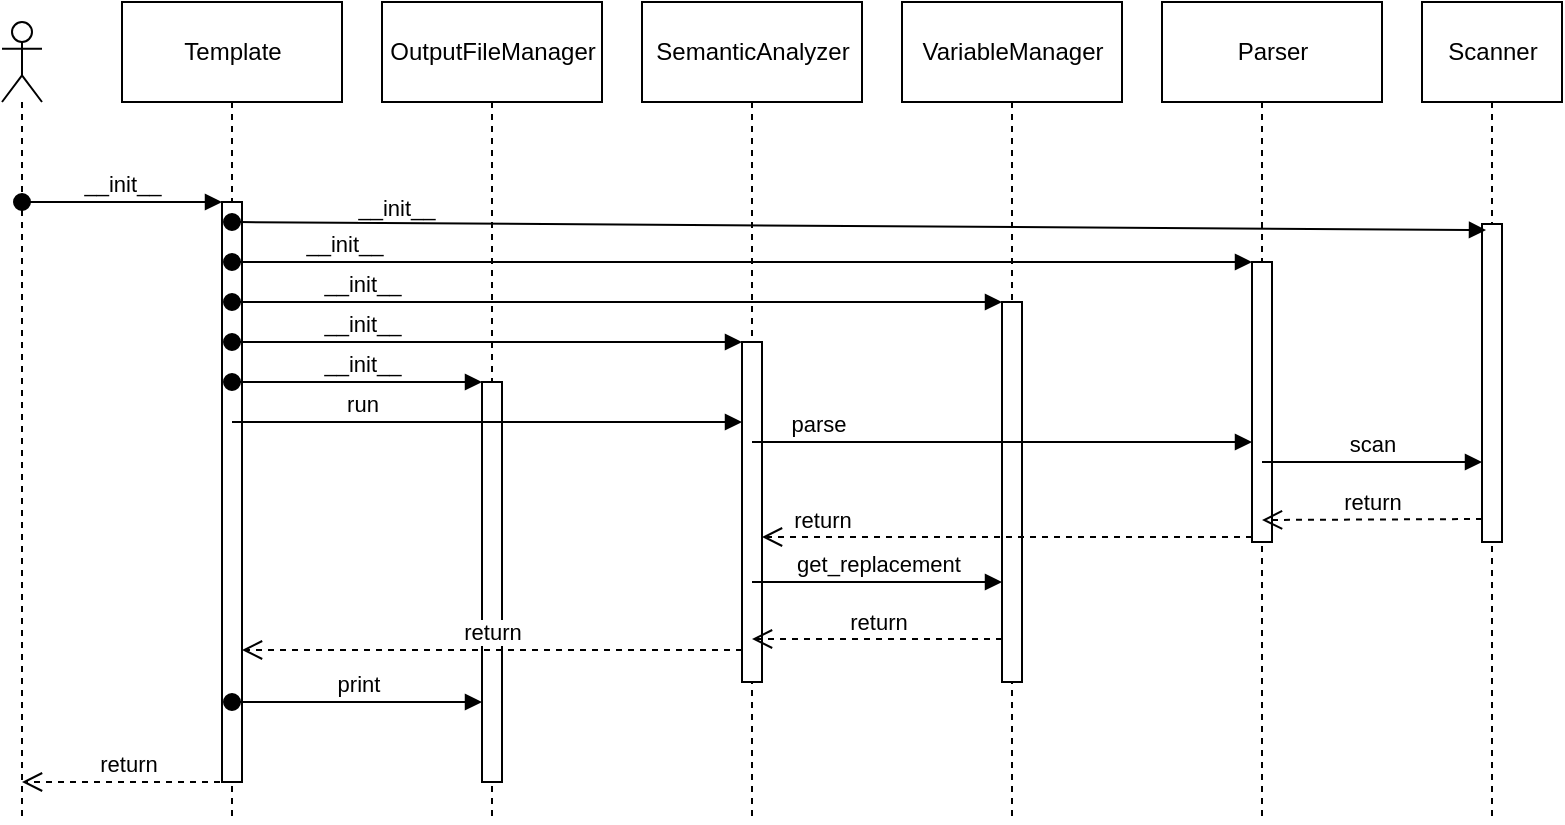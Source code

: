 <mxfile version="12.2.0" type="device" pages="1"><diagram id="tRnc9izodoMpelKNIOAD" name="Page-1"><mxGraphModel dx="788" dy="505" grid="1" gridSize="10" guides="1" tooltips="1" connect="1" arrows="1" fold="1" page="1" pageScale="1" pageWidth="850" pageHeight="1100" math="0" shadow="0"><root><mxCell id="qPFhYO03186LB94gvl0T-0"/><mxCell id="qPFhYO03186LB94gvl0T-1" parent="qPFhYO03186LB94gvl0T-0"/><mxCell id="qPFhYO03186LB94gvl0T-20" value="" style="shape=umlLifeline;participant=umlEntity;perimeter=lifelinePerimeter;whiteSpace=wrap;html=1;container=1;collapsible=0;recursiveResize=0;verticalAlign=top;spacingTop=36;labelBackgroundColor=#ffffff;outlineConnect=0;" vertex="1" parent="qPFhYO03186LB94gvl0T-1"><mxGeometry x="650" y="40" width="40" height="400" as="geometry"/></mxCell><mxCell id="qPFhYO03186LB94gvl0T-38" value="" style="html=1;points=[];perimeter=orthogonalPerimeter;" vertex="1" parent="qPFhYO03186LB94gvl0T-20"><mxGeometry x="15" y="210" width="10" height="50" as="geometry"/></mxCell><mxCell id="qPFhYO03186LB94gvl0T-26" value="" style="html=1;points=[];perimeter=orthogonalPerimeter;" vertex="1" parent="qPFhYO03186LB94gvl0T-20"><mxGeometry x="15" y="120" width="10" height="140" as="geometry"/></mxCell><mxCell id="qPFhYO03186LB94gvl0T-19" value="" style="shape=umlLifeline;participant=umlEntity;perimeter=lifelinePerimeter;whiteSpace=wrap;html=1;container=1;collapsible=0;recursiveResize=0;verticalAlign=top;spacingTop=36;labelBackgroundColor=#ffffff;outlineConnect=0;" vertex="1" parent="qPFhYO03186LB94gvl0T-1"><mxGeometry x="765" y="40" width="40" height="400" as="geometry"/></mxCell><mxCell id="qPFhYO03186LB94gvl0T-41" value="" style="html=1;points=[];perimeter=orthogonalPerimeter;" vertex="1" parent="qPFhYO03186LB94gvl0T-19"><mxGeometry x="15" y="220" width="10" height="30" as="geometry"/></mxCell><mxCell id="qPFhYO03186LB94gvl0T-24" value="" style="html=1;points=[];perimeter=orthogonalPerimeter;" vertex="1" parent="qPFhYO03186LB94gvl0T-19"><mxGeometry x="15" y="101" width="10" height="159" as="geometry"/></mxCell><mxCell id="qPFhYO03186LB94gvl0T-18" value="" style="shape=umlLifeline;participant=umlEntity;perimeter=lifelinePerimeter;whiteSpace=wrap;html=1;container=1;collapsible=0;recursiveResize=0;verticalAlign=top;spacingTop=36;labelBackgroundColor=#ffffff;outlineConnect=0;" vertex="1" parent="qPFhYO03186LB94gvl0T-1"><mxGeometry x="525" y="40" width="40" height="400" as="geometry"/></mxCell><mxCell id="qPFhYO03186LB94gvl0T-45" value="" style="html=1;points=[];perimeter=orthogonalPerimeter;" vertex="1" parent="qPFhYO03186LB94gvl0T-18"><mxGeometry x="15" y="280" width="10" height="30" as="geometry"/></mxCell><mxCell id="qPFhYO03186LB94gvl0T-28" value="" style="html=1;points=[];perimeter=orthogonalPerimeter;" vertex="1" parent="qPFhYO03186LB94gvl0T-18"><mxGeometry x="15" y="140" width="10" height="190" as="geometry"/></mxCell><mxCell id="qPFhYO03186LB94gvl0T-16" value="" style="shape=umlLifeline;participant=umlEntity;perimeter=lifelinePerimeter;whiteSpace=wrap;html=1;container=1;collapsible=0;recursiveResize=0;verticalAlign=top;spacingTop=36;labelBackgroundColor=#ffffff;outlineConnect=0;" vertex="1" parent="qPFhYO03186LB94gvl0T-1"><mxGeometry x="395" y="40" width="40" height="400" as="geometry"/></mxCell><mxCell id="qPFhYO03186LB94gvl0T-34" value="" style="html=1;points=[];perimeter=orthogonalPerimeter;" vertex="1" parent="qPFhYO03186LB94gvl0T-16"><mxGeometry x="15" y="200" width="10" height="120" as="geometry"/></mxCell><mxCell id="qPFhYO03186LB94gvl0T-30" value="" style="html=1;points=[];perimeter=orthogonalPerimeter;" vertex="1" parent="qPFhYO03186LB94gvl0T-16"><mxGeometry x="15" y="160" width="10" height="170" as="geometry"/></mxCell><mxCell id="qPFhYO03186LB94gvl0T-15" value="" style="shape=umlLifeline;participant=umlEntity;perimeter=lifelinePerimeter;whiteSpace=wrap;html=1;container=1;collapsible=0;recursiveResize=0;verticalAlign=top;spacingTop=36;labelBackgroundColor=#ffffff;outlineConnect=0;" vertex="1" parent="qPFhYO03186LB94gvl0T-1"><mxGeometry x="265" y="40" width="40" height="400" as="geometry"/></mxCell><mxCell id="qPFhYO03186LB94gvl0T-32" value="" style="html=1;points=[];perimeter=orthogonalPerimeter;" vertex="1" parent="qPFhYO03186LB94gvl0T-15"><mxGeometry x="15" y="180" width="10" height="200" as="geometry"/></mxCell><mxCell id="qPFhYO03186LB94gvl0T-12" value="" style="shape=umlLifeline;participant=umlEntity;perimeter=lifelinePerimeter;whiteSpace=wrap;html=1;container=1;collapsible=0;recursiveResize=0;verticalAlign=top;spacingTop=36;labelBackgroundColor=#ffffff;outlineConnect=0;" vertex="1" parent="qPFhYO03186LB94gvl0T-1"><mxGeometry x="135" y="40" width="40" height="400" as="geometry"/></mxCell><mxCell id="qPFhYO03186LB94gvl0T-21" value="" style="html=1;points=[];perimeter=orthogonalPerimeter;" vertex="1" parent="qPFhYO03186LB94gvl0T-12"><mxGeometry x="15" y="90" width="10" height="290" as="geometry"/></mxCell><mxCell id="qPFhYO03186LB94gvl0T-3" value="Template" style="html=1;" vertex="1" parent="qPFhYO03186LB94gvl0T-1"><mxGeometry x="100" y="30" width="110" height="50" as="geometry"/></mxCell><mxCell id="qPFhYO03186LB94gvl0T-4" value="OutputFileManager" style="html=1;" vertex="1" parent="qPFhYO03186LB94gvl0T-1"><mxGeometry x="230" y="30" width="110" height="50" as="geometry"/></mxCell><mxCell id="qPFhYO03186LB94gvl0T-5" value="SemanticAnalyzer" style="html=1;" vertex="1" parent="qPFhYO03186LB94gvl0T-1"><mxGeometry x="360" y="30" width="110" height="50" as="geometry"/></mxCell><mxCell id="qPFhYO03186LB94gvl0T-6" value="VariableManager" style="html=1;" vertex="1" parent="qPFhYO03186LB94gvl0T-1"><mxGeometry x="490" y="30" width="110" height="50" as="geometry"/></mxCell><mxCell id="qPFhYO03186LB94gvl0T-7" value="Scanner" style="html=1;" vertex="1" parent="qPFhYO03186LB94gvl0T-1"><mxGeometry x="750" y="30" width="70" height="50" as="geometry"/></mxCell><mxCell id="qPFhYO03186LB94gvl0T-8" value="Parser" style="html=1;" vertex="1" parent="qPFhYO03186LB94gvl0T-1"><mxGeometry x="620" y="30" width="110" height="50" as="geometry"/></mxCell><mxCell id="qPFhYO03186LB94gvl0T-17" value="" style="shape=umlLifeline;participant=umlActor;perimeter=lifelinePerimeter;whiteSpace=wrap;html=1;container=1;collapsible=0;recursiveResize=0;verticalAlign=top;spacingTop=36;labelBackgroundColor=#ffffff;outlineConnect=0;" vertex="1" parent="qPFhYO03186LB94gvl0T-1"><mxGeometry x="40" y="40" width="20" height="400" as="geometry"/></mxCell><mxCell id="qPFhYO03186LB94gvl0T-22" value="&lt;div&gt;__init__&lt;/div&gt;" style="html=1;verticalAlign=bottom;startArrow=oval;endArrow=block;startSize=8;" edge="1" target="qPFhYO03186LB94gvl0T-21" parent="qPFhYO03186LB94gvl0T-1" source="qPFhYO03186LB94gvl0T-17"><mxGeometry relative="1" as="geometry"><mxPoint x="90" y="120" as="sourcePoint"/><Array as="points"><mxPoint x="70" y="130"/><mxPoint x="90" y="130"/></Array></mxGeometry></mxCell><mxCell id="qPFhYO03186LB94gvl0T-25" value="__init__" style="html=1;verticalAlign=bottom;startArrow=oval;endArrow=block;startSize=8;entryX=0.2;entryY=0.019;entryDx=0;entryDy=0;entryPerimeter=0;" edge="1" target="qPFhYO03186LB94gvl0T-24" parent="qPFhYO03186LB94gvl0T-1"><mxGeometry x="-0.737" y="-1" relative="1" as="geometry"><mxPoint x="155" y="140" as="sourcePoint"/><mxPoint x="740" y="141" as="targetPoint"/><mxPoint as="offset"/></mxGeometry></mxCell><mxCell id="qPFhYO03186LB94gvl0T-27" value="__init__" style="html=1;verticalAlign=bottom;startArrow=oval;endArrow=block;startSize=8;" edge="1" target="qPFhYO03186LB94gvl0T-26" parent="qPFhYO03186LB94gvl0T-1"><mxGeometry x="-0.783" relative="1" as="geometry"><mxPoint x="155" y="160" as="sourcePoint"/><mxPoint as="offset"/></mxGeometry></mxCell><mxCell id="qPFhYO03186LB94gvl0T-29" value="__init__" style="html=1;verticalAlign=bottom;startArrow=oval;endArrow=block;startSize=8;" edge="1" parent="qPFhYO03186LB94gvl0T-1"><mxGeometry x="-0.662" relative="1" as="geometry"><mxPoint x="155" y="180" as="sourcePoint"/><mxPoint x="540" y="180" as="targetPoint"/><mxPoint as="offset"/></mxGeometry></mxCell><mxCell id="qPFhYO03186LB94gvl0T-31" value="__init__" style="html=1;verticalAlign=bottom;startArrow=oval;endArrow=block;startSize=8;" edge="1" target="qPFhYO03186LB94gvl0T-30" parent="qPFhYO03186LB94gvl0T-1"><mxGeometry x="-0.49" relative="1" as="geometry"><mxPoint x="155" y="200" as="sourcePoint"/><mxPoint as="offset"/></mxGeometry></mxCell><mxCell id="qPFhYO03186LB94gvl0T-33" value="__init__" style="html=1;verticalAlign=bottom;startArrow=oval;endArrow=block;startSize=8;" edge="1" target="qPFhYO03186LB94gvl0T-32" parent="qPFhYO03186LB94gvl0T-1"><mxGeometry x="0.04" relative="1" as="geometry"><mxPoint x="155" y="220" as="sourcePoint"/><mxPoint as="offset"/></mxGeometry></mxCell><mxCell id="qPFhYO03186LB94gvl0T-35" value="run" style="html=1;verticalAlign=bottom;endArrow=block;entryX=0;entryY=0;" edge="1" target="qPFhYO03186LB94gvl0T-34" parent="qPFhYO03186LB94gvl0T-1"><mxGeometry x="-0.49" relative="1" as="geometry"><mxPoint x="155" y="240" as="sourcePoint"/><mxPoint as="offset"/></mxGeometry></mxCell><mxCell id="qPFhYO03186LB94gvl0T-36" value="return" style="html=1;verticalAlign=bottom;endArrow=open;dashed=1;endSize=8;exitX=0;exitY=0.95;" edge="1" source="qPFhYO03186LB94gvl0T-34" parent="qPFhYO03186LB94gvl0T-1" target="qPFhYO03186LB94gvl0T-21"><mxGeometry relative="1" as="geometry"><mxPoint x="155" y="316" as="targetPoint"/><Array as="points"/></mxGeometry></mxCell><mxCell id="qPFhYO03186LB94gvl0T-39" value="parse" style="html=1;verticalAlign=bottom;endArrow=block;entryX=0;entryY=0;" edge="1" target="qPFhYO03186LB94gvl0T-38" parent="qPFhYO03186LB94gvl0T-1"><mxGeometry x="-0.735" relative="1" as="geometry"><mxPoint x="415" y="250" as="sourcePoint"/><mxPoint as="offset"/></mxGeometry></mxCell><mxCell id="qPFhYO03186LB94gvl0T-40" value="return" style="html=1;verticalAlign=bottom;endArrow=open;dashed=1;endSize=8;exitX=0;exitY=0.95;" edge="1" source="qPFhYO03186LB94gvl0T-38" parent="qPFhYO03186LB94gvl0T-1" target="qPFhYO03186LB94gvl0T-30"><mxGeometry x="0.755" relative="1" as="geometry"><mxPoint x="415" y="326" as="targetPoint"/><mxPoint as="offset"/></mxGeometry></mxCell><mxCell id="qPFhYO03186LB94gvl0T-42" value="scan" style="html=1;verticalAlign=bottom;endArrow=block;entryX=0;entryY=0;" edge="1" target="qPFhYO03186LB94gvl0T-41" parent="qPFhYO03186LB94gvl0T-1"><mxGeometry relative="1" as="geometry"><mxPoint x="670" y="260" as="sourcePoint"/></mxGeometry></mxCell><mxCell id="qPFhYO03186LB94gvl0T-43" value="return" style="html=1;verticalAlign=bottom;endArrow=open;dashed=1;endSize=8;exitX=0;exitY=0.95;" edge="1" source="qPFhYO03186LB94gvl0T-41" parent="qPFhYO03186LB94gvl0T-1"><mxGeometry relative="1" as="geometry"><mxPoint x="670" y="289" as="targetPoint"/></mxGeometry></mxCell><mxCell id="qPFhYO03186LB94gvl0T-46" value="get_replacement" style="html=1;verticalAlign=bottom;endArrow=block;entryX=0;entryY=0;" edge="1" target="qPFhYO03186LB94gvl0T-45" parent="qPFhYO03186LB94gvl0T-1"><mxGeometry relative="1" as="geometry"><mxPoint x="415" y="320" as="sourcePoint"/></mxGeometry></mxCell><mxCell id="qPFhYO03186LB94gvl0T-47" value="return" style="html=1;verticalAlign=bottom;endArrow=open;dashed=1;endSize=8;exitX=0;exitY=0.95;" edge="1" source="qPFhYO03186LB94gvl0T-45" parent="qPFhYO03186LB94gvl0T-1" target="qPFhYO03186LB94gvl0T-16"><mxGeometry relative="1" as="geometry"><mxPoint x="415" y="386" as="targetPoint"/></mxGeometry></mxCell><mxCell id="qPFhYO03186LB94gvl0T-48" value="print" style="html=1;verticalAlign=bottom;startArrow=oval;startFill=1;endArrow=block;startSize=8;" edge="1" parent="qPFhYO03186LB94gvl0T-1" target="qPFhYO03186LB94gvl0T-32"><mxGeometry width="60" relative="1" as="geometry"><mxPoint x="155" y="380" as="sourcePoint"/><mxPoint x="215" y="380" as="targetPoint"/></mxGeometry></mxCell><mxCell id="qPFhYO03186LB94gvl0T-49" value="return" style="html=1;verticalAlign=bottom;endArrow=open;dashed=1;endSize=8;" edge="1" parent="qPFhYO03186LB94gvl0T-1" target="qPFhYO03186LB94gvl0T-17"><mxGeometry relative="1" as="geometry"><mxPoint x="155" y="420" as="sourcePoint"/><mxPoint x="75" y="420" as="targetPoint"/></mxGeometry></mxCell></root></mxGraphModel></diagram></mxfile>